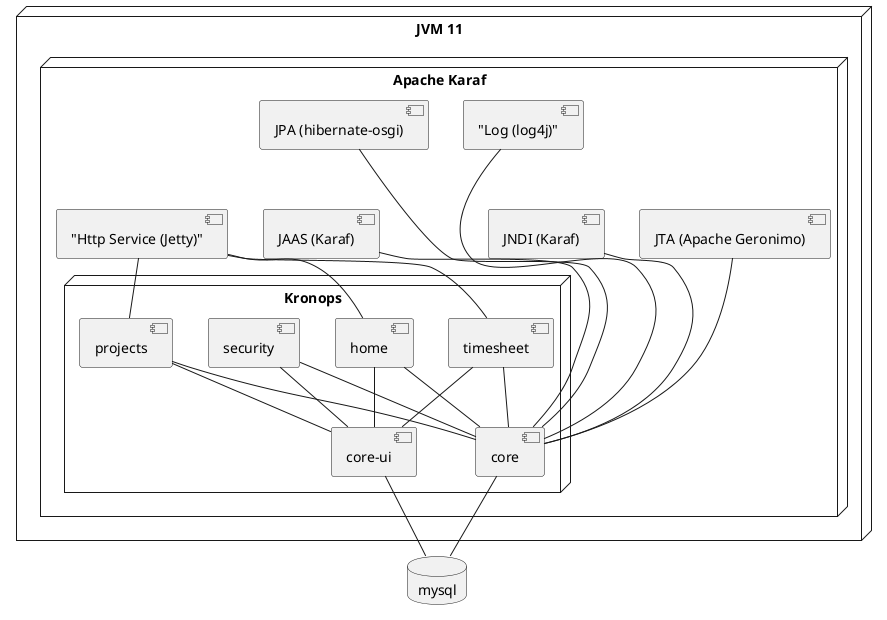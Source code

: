 @startuml

database mysql

node "JVM 11" {
    node "Apache Karaf"{


         node "Kronops"{
             [core] -- mysql
             [core-ui] -- mysql
             [security] -- core
             [security] -- [core-ui]
             [projects] -- core
             [timesheet] -- core
             [home] -- core
             [projects] -- [core-ui]
             [timesheet] -- [core-ui]
             [home] -- [core-ui]


         }



         [JPA (hibernate-osgi)] ---- core
         [JAAS (Karaf)] --- core
         [JTA (Apache Geronimo)] --- core
         [JNDI (Karaf)] --- core
         ["Log (log4j)"] ---- core

         ["Http Service (Jetty)"] -- projects
         ["Http Service (Jetty)"] -- timesheet
         ["Http Service (Jetty)"] -- home
    }
}




@enduml